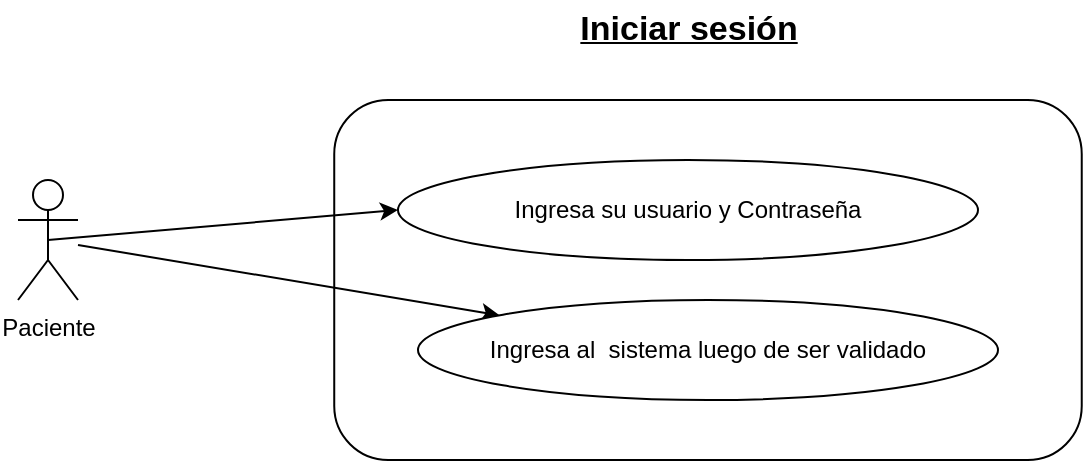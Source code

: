 <mxfile version="23.1.5" type="github">
  <diagram name="Página-1" id="mkbXjROr-jVrVluezeFy">
    <mxGraphModel dx="880" dy="434" grid="1" gridSize="10" guides="1" tooltips="1" connect="1" arrows="1" fold="1" page="1" pageScale="1" pageWidth="827" pageHeight="1169" math="0" shadow="0">
      <root>
        <mxCell id="0" />
        <mxCell id="1" parent="0" />
        <mxCell id="oX-uv5OFrao3gMF7O0Wy-3" value="" style="rounded=1;whiteSpace=wrap;html=1;" vertex="1" parent="1">
          <mxGeometry x="268.12" y="70" width="373.75" height="180" as="geometry" />
        </mxCell>
        <mxCell id="oX-uv5OFrao3gMF7O0Wy-24" style="rounded=0;orthogonalLoop=1;jettySize=auto;html=1;" edge="1" parent="1" source="oX-uv5OFrao3gMF7O0Wy-10" target="oX-uv5OFrao3gMF7O0Wy-12">
          <mxGeometry relative="1" as="geometry" />
        </mxCell>
        <mxCell id="oX-uv5OFrao3gMF7O0Wy-10" value="&lt;font style=&quot;vertical-align: inherit;&quot;&gt;&lt;font style=&quot;vertical-align: inherit;&quot;&gt;Paciente&lt;/font&gt;&lt;/font&gt;" style="shape=umlActor;verticalLabelPosition=bottom;verticalAlign=top;html=1;outlineConnect=0;" vertex="1" parent="1">
          <mxGeometry x="110" y="110" width="30" height="60" as="geometry" />
        </mxCell>
        <mxCell id="oX-uv5OFrao3gMF7O0Wy-11" value="&lt;font style=&quot;vertical-align: inherit;&quot;&gt;&lt;font style=&quot;vertical-align: inherit;&quot;&gt;&lt;font style=&quot;vertical-align: inherit;&quot;&gt;&lt;font style=&quot;vertical-align: inherit;&quot;&gt;Ingresa su usuario y Contraseña&lt;/font&gt;&lt;/font&gt;&lt;/font&gt;&lt;/font&gt;" style="ellipse;whiteSpace=wrap;html=1;" vertex="1" parent="1">
          <mxGeometry x="300" y="100" width="290" height="50" as="geometry" />
        </mxCell>
        <mxCell id="oX-uv5OFrao3gMF7O0Wy-12" value="&lt;font style=&quot;vertical-align: inherit;&quot;&gt;&lt;font style=&quot;vertical-align: inherit;&quot;&gt;Ingresa al&amp;nbsp; sistema luego de ser validado&lt;/font&gt;&lt;/font&gt;" style="ellipse;whiteSpace=wrap;html=1;" vertex="1" parent="1">
          <mxGeometry x="310" y="170" width="290" height="50" as="geometry" />
        </mxCell>
        <mxCell id="oX-uv5OFrao3gMF7O0Wy-22" style="rounded=0;orthogonalLoop=1;jettySize=auto;html=1;exitX=0.5;exitY=0.5;exitDx=0;exitDy=0;exitPerimeter=0;entryX=0;entryY=0.5;entryDx=0;entryDy=0;" edge="1" parent="1" source="oX-uv5OFrao3gMF7O0Wy-10" target="oX-uv5OFrao3gMF7O0Wy-11">
          <mxGeometry relative="1" as="geometry" />
        </mxCell>
        <mxCell id="oX-uv5OFrao3gMF7O0Wy-28" value="&lt;font style=&quot;vertical-align: inherit;&quot;&gt;&lt;font style=&quot;vertical-align: inherit;&quot;&gt;&lt;font style=&quot;vertical-align: inherit;&quot;&gt;&lt;font style=&quot;vertical-align: inherit;&quot;&gt;&lt;font style=&quot;vertical-align: inherit;&quot;&gt;&lt;font style=&quot;vertical-align: inherit; font-size: 17px;&quot;&gt;&lt;b&gt;&lt;u&gt;&lt;font style=&quot;vertical-align: inherit; font-size: 17px;&quot;&gt;&lt;font style=&quot;vertical-align: inherit; font-size: 17px;&quot;&gt;&lt;font style=&quot;vertical-align: inherit; font-size: 17px;&quot;&gt;&lt;font style=&quot;vertical-align: inherit; font-size: 17px;&quot;&gt;&lt;font style=&quot;vertical-align: inherit; font-size: 17px;&quot;&gt;&lt;font style=&quot;vertical-align: inherit; font-size: 17px;&quot;&gt;Iniciar sesión&lt;/font&gt;&lt;/font&gt;&lt;/font&gt;&lt;/font&gt;&lt;/font&gt;&lt;/font&gt;&lt;span style=&quot;&quot;&gt;&lt;br&gt;&lt;/span&gt;&lt;/u&gt;&lt;/b&gt;&lt;br&gt;&lt;/font&gt;&lt;/font&gt;&lt;/font&gt;&lt;/font&gt;&lt;/font&gt;&lt;/font&gt;" style="text;html=1;align=center;verticalAlign=middle;resizable=0;points=[];autosize=1;shadow=0;labelBackgroundColor=#FFFFFF;" vertex="1" parent="1">
          <mxGeometry x="380" y="20" width="130" height="50" as="geometry" />
        </mxCell>
      </root>
    </mxGraphModel>
  </diagram>
</mxfile>
